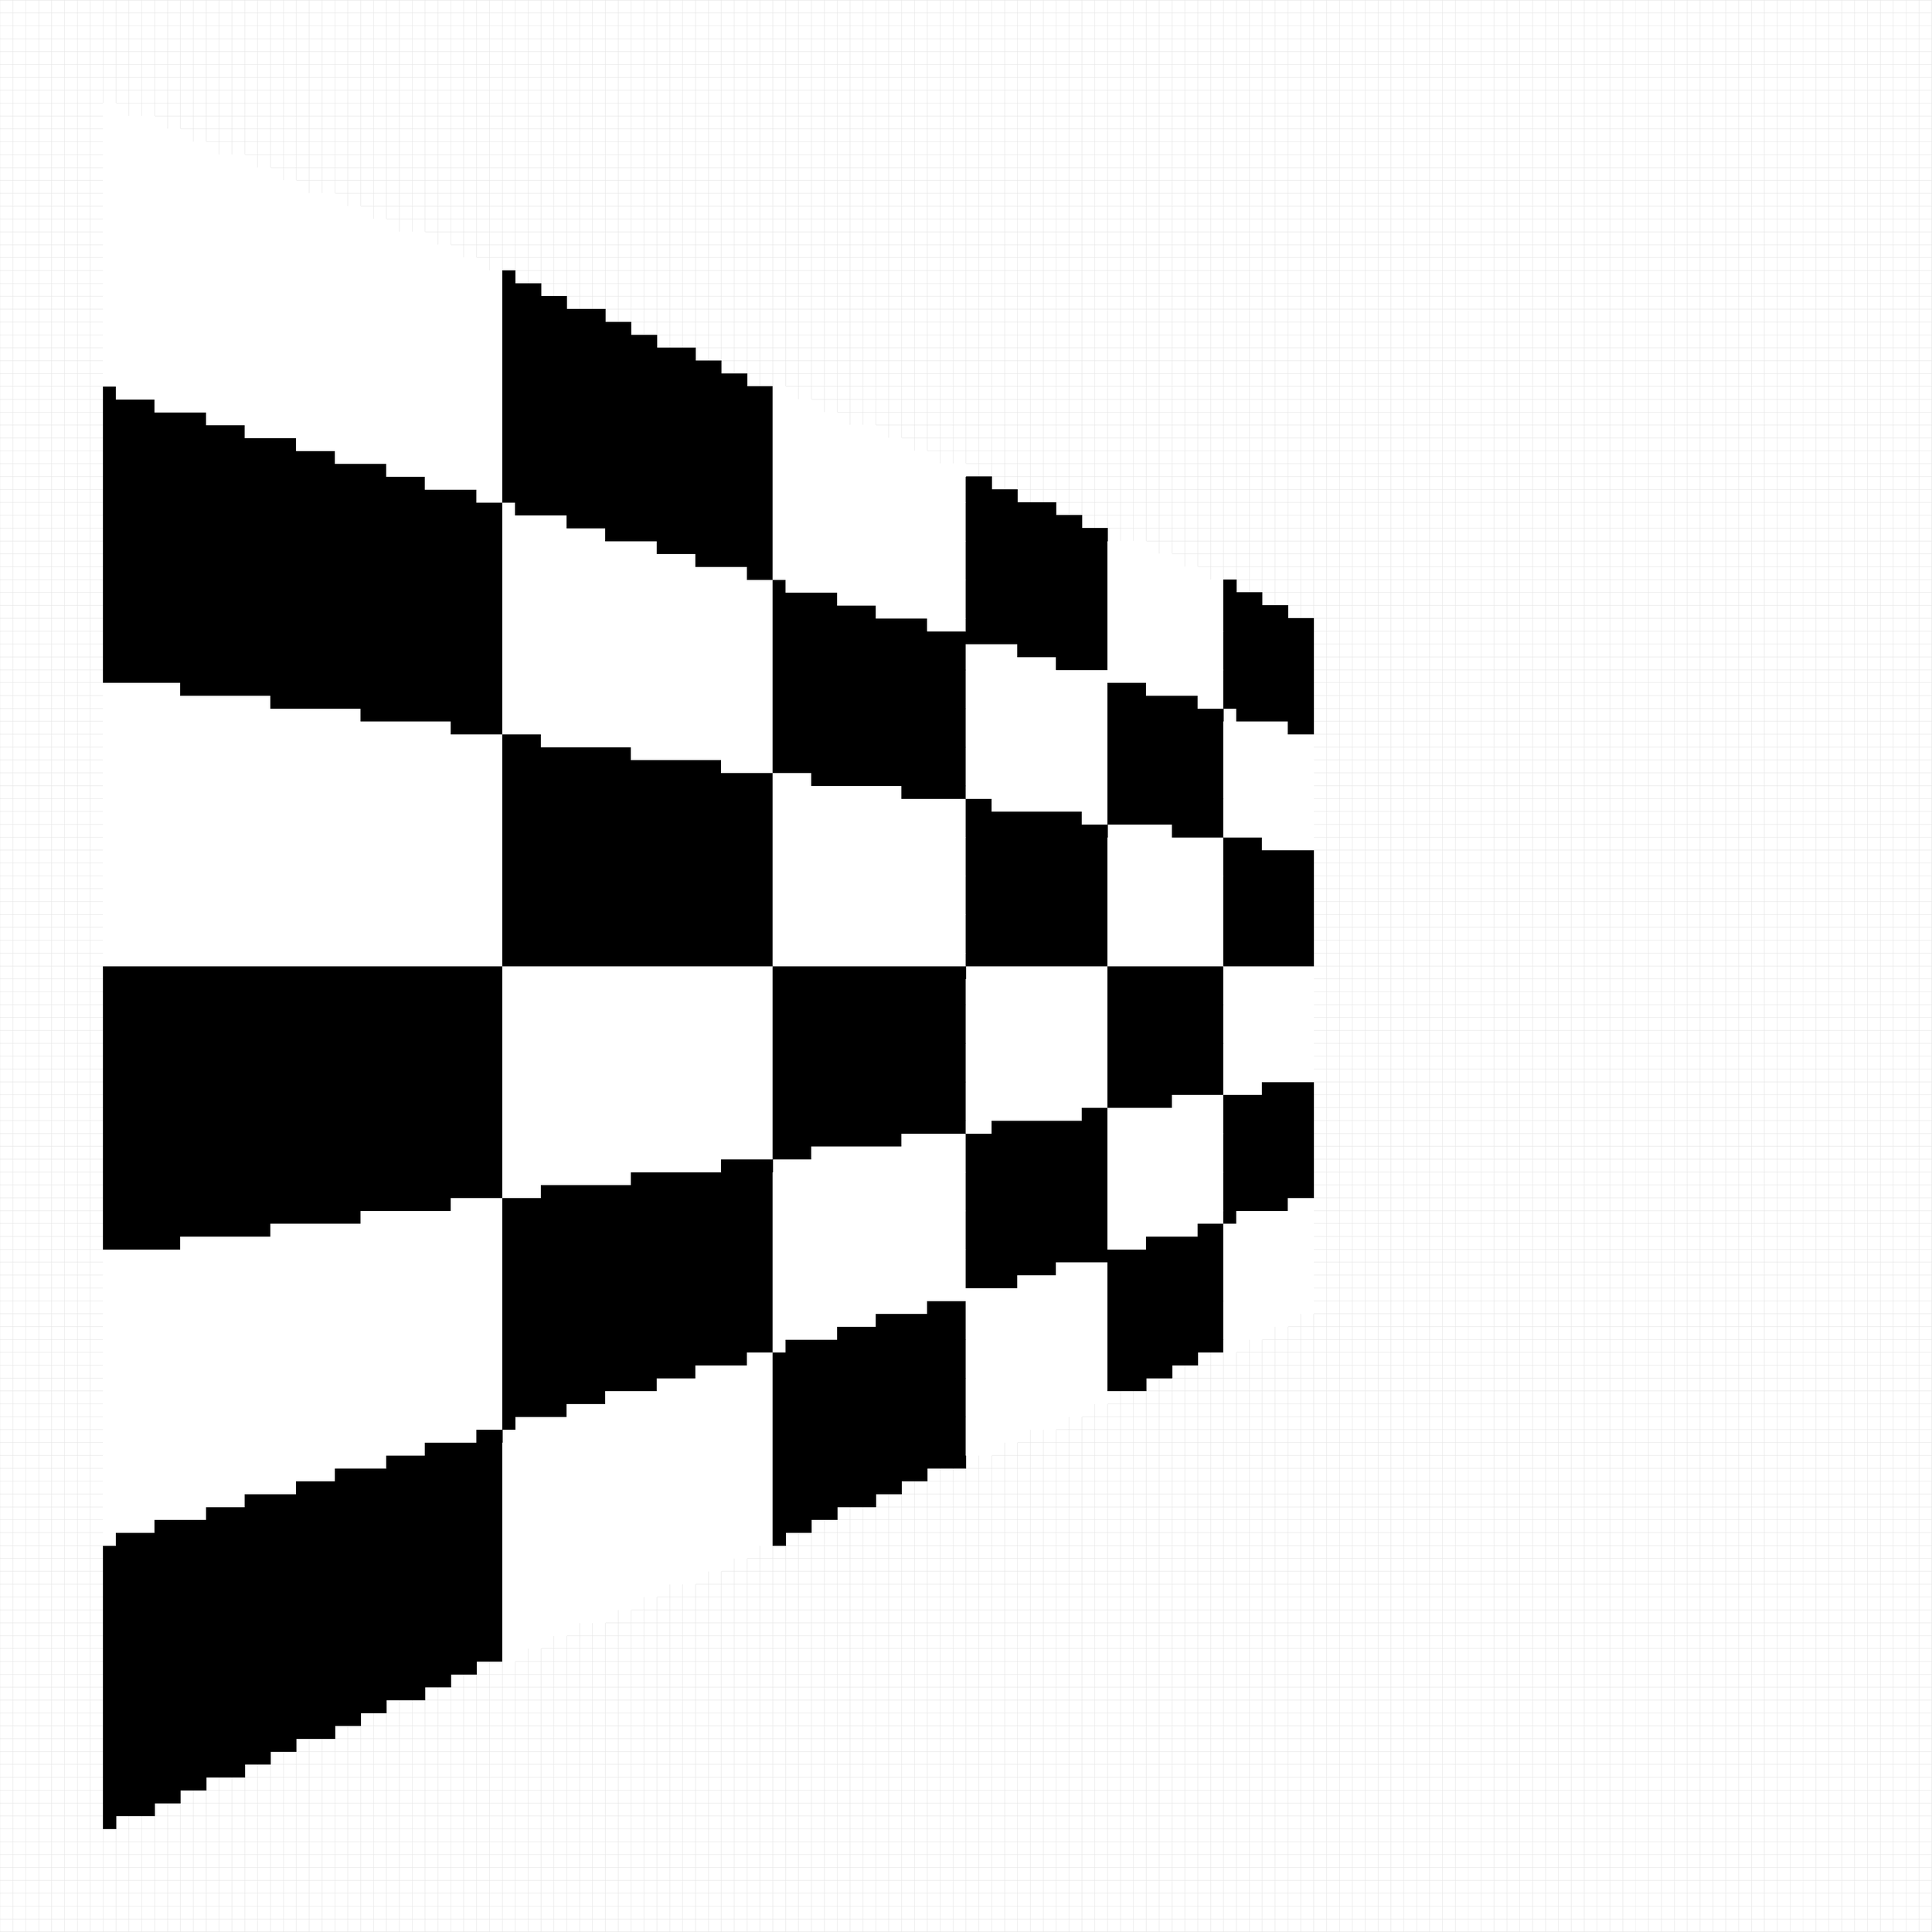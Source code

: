 pen B[] = { rgb("2e75b6"), rgb("5b9bd5"), rgb("9dc3e6") };
pen O[] = { rgb("f6bd97"), rgb("ed7d31"), rgb("f9cbad") };
pen G[] = { rgb("000000"), rgb("70ad47"), rgb("a9d18e") };
pen Y[] = { rgb("ffdf7f"), rgb("ffc000"), rgb("000000") };

unitsize(1cm);

// 
// Grundlegende Datentypen
// 

struct vec4 {
	real x, y, z, w;
	real val(int i) { if (i == 0) return x; if (i == 1) return y; if (i == 2) return z; if (i == 3) return w; return 1/0; }
	void set(int i, real v) { if (i == 0) x=v; else if (i == 1) y=v; else if (i == 2) z=v; else if (i == 3) w=v; else 1/0; }

};
void write(vec4 v) {
	write(v.x, v.y, v.z, v.w);
}
vec4 make_vec(real x, real y, real z, real w=1) {
	vec4 v;
	v.x = x;
	v.y = y;
	v.z = z;
	v.w = w;
	return v;
}
pair assume_2d(vec4 v) { return (v.x, v.y); }
struct mat4 {
	real a[] = new real[16];
	real val(int row, int col) {
		return a[row*4+col];
	}
	void set(int row, int col, real val) {
		a[row*4+col] = val;
	}
};
mat4 make_mat4() {
	mat4 m;
	for (int i = 0; i < 16; ++i)
		m.a[i] = 0;
	m.a[0] = m.a[5] = m.a[10] = m.a[15] = 1;
	return m;
}

real pi = 3.14159265359;

// 
// Matrizen
// 

mat4 make_proj(real fovy, real aspect, real n, real f) {
	mat4 p = make_mat4();
	real F = 1.0/tan(pi*fovy/2/180);
	p.set(0,0, F/aspect);
	p.set(1,1, F);
	p.set(2,2, (n+f)/(n-f));
	p.set(3,3, 0);
	p.set(2,3, 2*n*f/(n-f));
	p.set(3,2, -1);
	return p;
}

mat4 make_window(real w, real h, real n, real f) {
	mat4 m = make_mat4();
	m.set(0,0, w/2);
	m.set(1,1, h/2);
	m.set(2,2, (f-n)/2);
	m.set(0,3, w/2);
	m.set(1,3, h/2);
	m.set(2,3, (f+n)/2);
	return m;
}

vec4 mul(mat4 m, vec4 v) {
	vec4 res;
	for (int row = 0; row < 4; row = row + 1) {
		real acc = 0;
		for (int col = 0; col < 4; col = col + 1)
			acc += m.val(row, col) * v.val(col);
		res.set(row, acc);
	}
	return res;
}

// 
// Vertex Attributes:
// Alles was mit einem Dreicks-Eckpunkt mitkommt
// 
struct vertex_attributes {
	vec4 pos;
	pair tc;
	real rcp_z;
};

// 
// Dreiecke: Pro Eckpunkt einen Satz von Vertex Attributes
// 
struct tri {
	vertex_attributes a, b, c;
};
tri make_tri(vec4 a, pair tex_coord_a,
             vec4 b, pair tex_coord_b,
             vec4 c, pair tex_coord_c) {
	tri t;
	t.a.pos = a; t.a.tc = tex_coord_a;
	t.b.pos = b; t.b.tc = tex_coord_b;
	t.c.pos = c; t.c.tc = tex_coord_c;
	return t;
}

// 
// Füllen eines Pixel
// 
void draw_pixel(real x, real y, pen border = black+linewidth(2), pen fill = lightgray) {
	void draw_pixel_discrete(int x, int y) {
		filldraw((x,y)--(x+1,y)--(x+1,y+1)--(x,y+1)--cycle, fill, border);
	}
	draw_pixel_discrete((int)round(x), (int)round(y));
}

void draw_pixelgrid(int w, int h, pen lines = lightgray, pen dots = invisible) {
	for (int x = 0; x <= w; ++x)
		draw((x,0)--(x,h), lightgray);
	for (int y = 0; y <= h; ++y)
		draw((0,y)--(w,y), lightgray);
	for (int x = 0; x < w; ++x)
		for (int y = 0; y < h; ++y)
			dot((x+.5,y+.5), linewidth(4)+dots);
}

// 
// SD-Rasterisierung wie in der ersten Übung
// (auch: aufgeräumte Referenz für Teile von Blatt1)
// 
pair line_normal(vec4 A, vec4 B) {
	// suppose the vec4 is 2d
	pair a = assume_2d(A);
	pair b = assume_2d(B);
	pair v = b-a;
	v = v/sqrt(dot(v,v));
	return (-v.y,v.x);
}

// (Diese Funktion wird weiter unten definiert und soll von Ihnen vervollständigt werden)
pen pixel_color(real x, real y, tri triangle);

void raster_planes(tri tri) {
	pair n_a = line_normal(tri.a.pos, tri.b.pos);
	pair n_b = line_normal(tri.b.pos, tri.c.pos);
	pair n_c = line_normal(tri.c.pos, tri.a.pos);
	int x_min = (int)floor(min(tri.a.pos.x, tri.b.pos.x, tri.c.pos.x));
	int x_max = (int)ceil( max(tri.a.pos.x, tri.b.pos.x, tri.c.pos.x));
	int y_min = (int)floor(min(tri.a.pos.y, tri.b.pos.y, tri.c.pos.y));
	int y_max = (int)ceil( max(tri.a.pos.y, tri.b.pos.y, tri.c.pos.y));
	for (int y = y_min; y <= y_max; y += 1)
		for (int x = x_min; x <= x_max; x += 1) {
			bool hit = false;
			bool point_in_tri(real pixel_x, real pixel_y) {
				if (dot(n_a, (pixel_x, pixel_y) - assume_2d(tri.a.pos)) < 0) return false;
				if (dot(n_b, (pixel_x, pixel_y) - assume_2d(tri.b.pos)) < 0) return false;
				if (dot(n_c, (pixel_x, pixel_y) - assume_2d(tri.c.pos)) < 0) return false;
				return true;
			}
			real pixel_x = x + 0.5;
			real pixel_y = y + 0.5;
			hit = point_in_tri(pixel_x, pixel_y);
			if (hit) {
				pen col = pixel_color(pixel_x, pixel_y, tri);
				draw_pixel(x, y, border=col, fill=col);
			}
		} 
}

// 
// Die Texture
// 
pen checkerboard_texture(pair tex_coord) {
	pair tc = (abs(tex_coord.x) % 1, abs(tex_coord.y) % 1);
	if (tc.x > 0.5)
		if (tc.y > 0.5)
			return black;
		else
			return white;
	else
		if (tc.y > 0.5)
			return white;
		else
			return black;
}

// 
// Baryzentrische Koordinate, wie in VL02 besprochen.  Ein Objekt dieser Klasse
// enthält schon die Koordinaten und kann entsprechend verwendet werden um mit
// hilfe dieser Koordinaten an den Eckpunkten definierte Werte zu interpolieren.
// 
struct barycentric_coordinate {
	real alpha, beta, gamma;
	real interpolate(real a, real b, real c) {
		return alpha*a + beta*b + gamma*c;
	}
	pair interpolate(pair a, pair b, pair c) {
		return alpha*a + beta*b + gamma*c;
	}
};

// 
// Berechnung der baryzentrischen Koordinate eines Punkts p bezüglich eines Dreiecks.
// 
barycentric_coordinate compute_barycentric_coord(pair p, tri triangle) {
	pair a = assume_2d(triangle.a.pos);
	pair b = assume_2d(triangle.b.pos);
	pair c = assume_2d(triangle.c.pos);
	pair u = b-a;
	pair v = c-a;
	real d = u.x*v.y - u.y*v.x;
	barycentric_coordinate bc;
	bc.beta  = dot((v.y, -v.x), p-a) / d;
	bc.gamma = dot((-u.y, u.x), p-a) / d;
	bc.alpha = 1 - bc.beta - bc.gamma;
	return bc;
}


// 
// Ab hier können Sie Code anpassen
// 

bool PCI = true;

pen fragment_shader(real x, real y, tri triangle, pair tc) {
	return checkerboard_texture(tc);
}

pen fixed_function_fragment(real x, real y, tri triangle) {
	barycentric_coordinate bc = compute_barycentric_coord((x, y), triangle);
	pair tc = bc.interpolate(triangle.a.tc, triangle.b.tc, triangle.c.tc);
	pair rcp_z = bc.interpolate(triangle.a.rcp_z, triangle.b.rcp_z, triangle.c.rcp_z);

	tc = tc / rcp_z;

	return fragment_shader(x, y, triangle, tc);
}

pixel_color = new pen(real x, real y, tri triangle) {
	return fixed_function_fragment(x, y, triangle);
};

int vp_w = 150;
int vp_h = 150;
draw_pixelgrid(vp_w, vp_h);

mat4 W = make_window(vp_w, vp_h, 1, 100);
mat4 P = make_proj(37, vp_w/(real)vp_h, 1, 100);
vertex_attributes vertex_shader(vertex_attributes view) {
	vertex_attributes clip;
	clip.pos = mul(P, view.pos);
	clip.tc = view.tc;
	return clip;
}
void fixed_function_vertex(vertex_attributes vattr) {
	vattr.rcp_z  = 1 / vattr.pos.w;
	vec4 ndc     = make_vec(vattr.pos.x*vattr.rcp_z, vattr.pos.y*vattr.rcp_z, vattr.pos.z*vattr.rcp_z, 1); 
	vattr.tc = vattr.tc * vattr.rcp_z;
	vattr.pos    = mul(W, ndc);
}
tri pipe(tri in) {
	tri out;
	out.a = vertex_shader(in.a);
	out.b = vertex_shader(in.b);
	out.c = vertex_shader(in.c);
	fixed_function_vertex(out.a);
	fixed_function_vertex(out.b);
	fixed_function_vertex(out.c);
	return out;
}

// 
// Ab hier sollten Sie nur die Konfiguration via mode ändern.
// 

tri t1, t2;
string mode = "head-on";
// mode = "slant";
mode = "SLANT";
real tc_max = 3;

if (mode == "head-on") {
	t1 = make_tri(make_vec(-3, -3, -10), (0,0),
				  make_vec( 3, -3, -10), (tc_max,0),
				  make_vec( 3,  3, -10), (tc_max,tc_max));

	t2 = make_tri(make_vec(-3, -3, -10), (0,0),
				  make_vec( 3,  3, -10), (tc_max,tc_max),
				  make_vec(-3,  3, -10), (0,tc_max));
}
else if (mode == "slant") {
	t1 = make_tri(make_vec(-3, -3, -10), (0,0),
				  make_vec( 3, -3, -15), (tc_max,0),
				  make_vec( 3,  3, -15), (tc_max,tc_max));

	t2 = make_tri(make_vec(-3, -3, -10), (0,0),
				  make_vec( 3,  3, -15), (tc_max,tc_max),
				  make_vec(-3,  3, -10), (0,tc_max));
}
else if (mode == "SLANT") {
	t1 = make_tri(make_vec(-3, -3, -10), (0,0),
				  make_vec( 3, -3, -25), (tc_max,0),
				  make_vec( 3,  3, -25), (tc_max,tc_max));

	t2 = make_tri(make_vec(-3, -3, -10), (0,0),
				  make_vec( 3,  3, -25), (tc_max,tc_max),
				  make_vec(-3,  3, -10), (0,tc_max));
}

tri ss1 = pipe(t1);
tri ss2 = pipe(t2);

raster_planes(ss1);
raster_planes(ss2);

